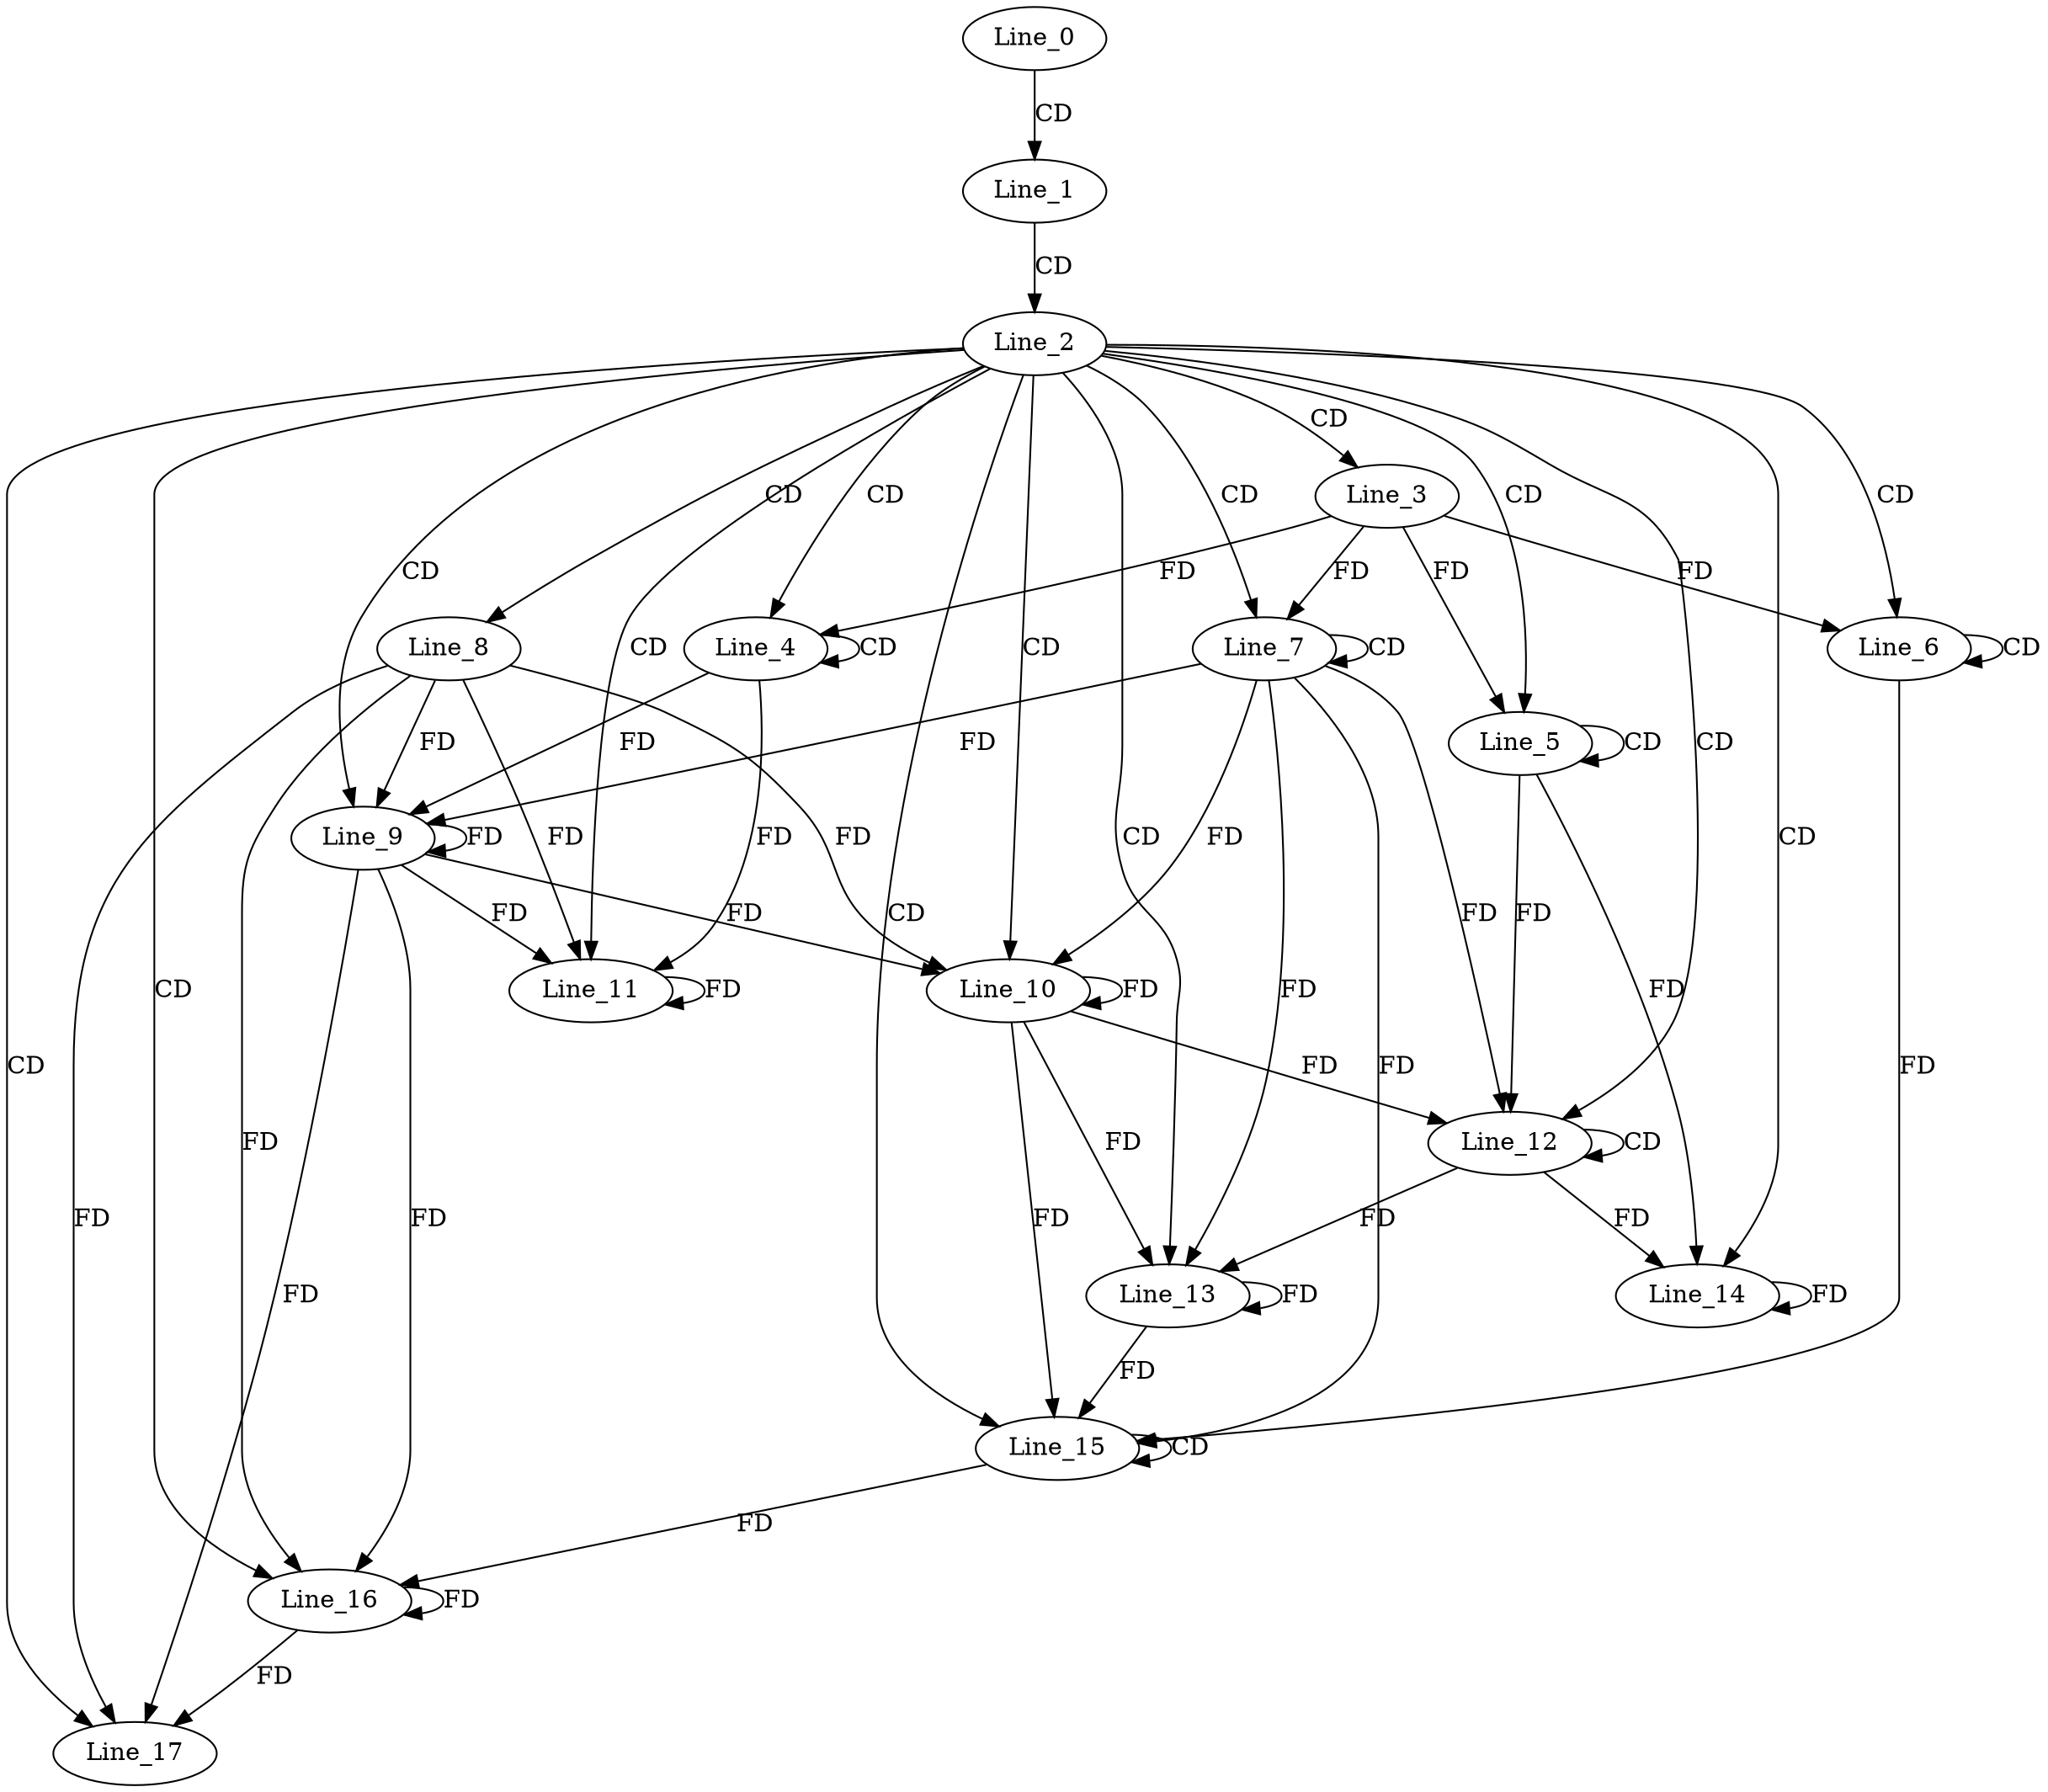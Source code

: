 digraph G {
  Line_0;
  Line_1;
  Line_2;
  Line_3;
  Line_4;
  Line_4;
  Line_5;
  Line_5;
  Line_6;
  Line_6;
  Line_7;
  Line_7;
  Line_8;
  Line_9;
  Line_9;
  Line_10;
  Line_11;
  Line_12;
  Line_12;
  Line_13;
  Line_14;
  Line_15;
  Line_15;
  Line_16;
  Line_17;
  Line_0 -> Line_1 [ label="CD" ];
  Line_1 -> Line_2 [ label="CD" ];
  Line_2 -> Line_3 [ label="CD" ];
  Line_2 -> Line_4 [ label="CD" ];
  Line_4 -> Line_4 [ label="CD" ];
  Line_3 -> Line_4 [ label="FD" ];
  Line_2 -> Line_5 [ label="CD" ];
  Line_5 -> Line_5 [ label="CD" ];
  Line_3 -> Line_5 [ label="FD" ];
  Line_2 -> Line_6 [ label="CD" ];
  Line_6 -> Line_6 [ label="CD" ];
  Line_3 -> Line_6 [ label="FD" ];
  Line_2 -> Line_7 [ label="CD" ];
  Line_7 -> Line_7 [ label="CD" ];
  Line_3 -> Line_7 [ label="FD" ];
  Line_2 -> Line_8 [ label="CD" ];
  Line_2 -> Line_9 [ label="CD" ];
  Line_8 -> Line_9 [ label="FD" ];
  Line_9 -> Line_9 [ label="FD" ];
  Line_7 -> Line_9 [ label="FD" ];
  Line_4 -> Line_9 [ label="FD" ];
  Line_2 -> Line_10 [ label="CD" ];
  Line_7 -> Line_10 [ label="FD" ];
  Line_10 -> Line_10 [ label="FD" ];
  Line_8 -> Line_10 [ label="FD" ];
  Line_9 -> Line_10 [ label="FD" ];
  Line_2 -> Line_11 [ label="CD" ];
  Line_4 -> Line_11 [ label="FD" ];
  Line_11 -> Line_11 [ label="FD" ];
  Line_8 -> Line_11 [ label="FD" ];
  Line_9 -> Line_11 [ label="FD" ];
  Line_2 -> Line_12 [ label="CD" ];
  Line_12 -> Line_12 [ label="CD" ];
  Line_7 -> Line_12 [ label="FD" ];
  Line_10 -> Line_12 [ label="FD" ];
  Line_5 -> Line_12 [ label="FD" ];
  Line_2 -> Line_13 [ label="CD" ];
  Line_7 -> Line_13 [ label="FD" ];
  Line_10 -> Line_13 [ label="FD" ];
  Line_13 -> Line_13 [ label="FD" ];
  Line_12 -> Line_13 [ label="FD" ];
  Line_2 -> Line_14 [ label="CD" ];
  Line_5 -> Line_14 [ label="FD" ];
  Line_14 -> Line_14 [ label="FD" ];
  Line_12 -> Line_14 [ label="FD" ];
  Line_2 -> Line_15 [ label="CD" ];
  Line_15 -> Line_15 [ label="CD" ];
  Line_7 -> Line_15 [ label="FD" ];
  Line_10 -> Line_15 [ label="FD" ];
  Line_13 -> Line_15 [ label="FD" ];
  Line_6 -> Line_15 [ label="FD" ];
  Line_2 -> Line_16 [ label="CD" ];
  Line_8 -> Line_16 [ label="FD" ];
  Line_9 -> Line_16 [ label="FD" ];
  Line_16 -> Line_16 [ label="FD" ];
  Line_15 -> Line_16 [ label="FD" ];
  Line_2 -> Line_17 [ label="CD" ];
  Line_8 -> Line_17 [ label="FD" ];
  Line_9 -> Line_17 [ label="FD" ];
  Line_16 -> Line_17 [ label="FD" ];
}
